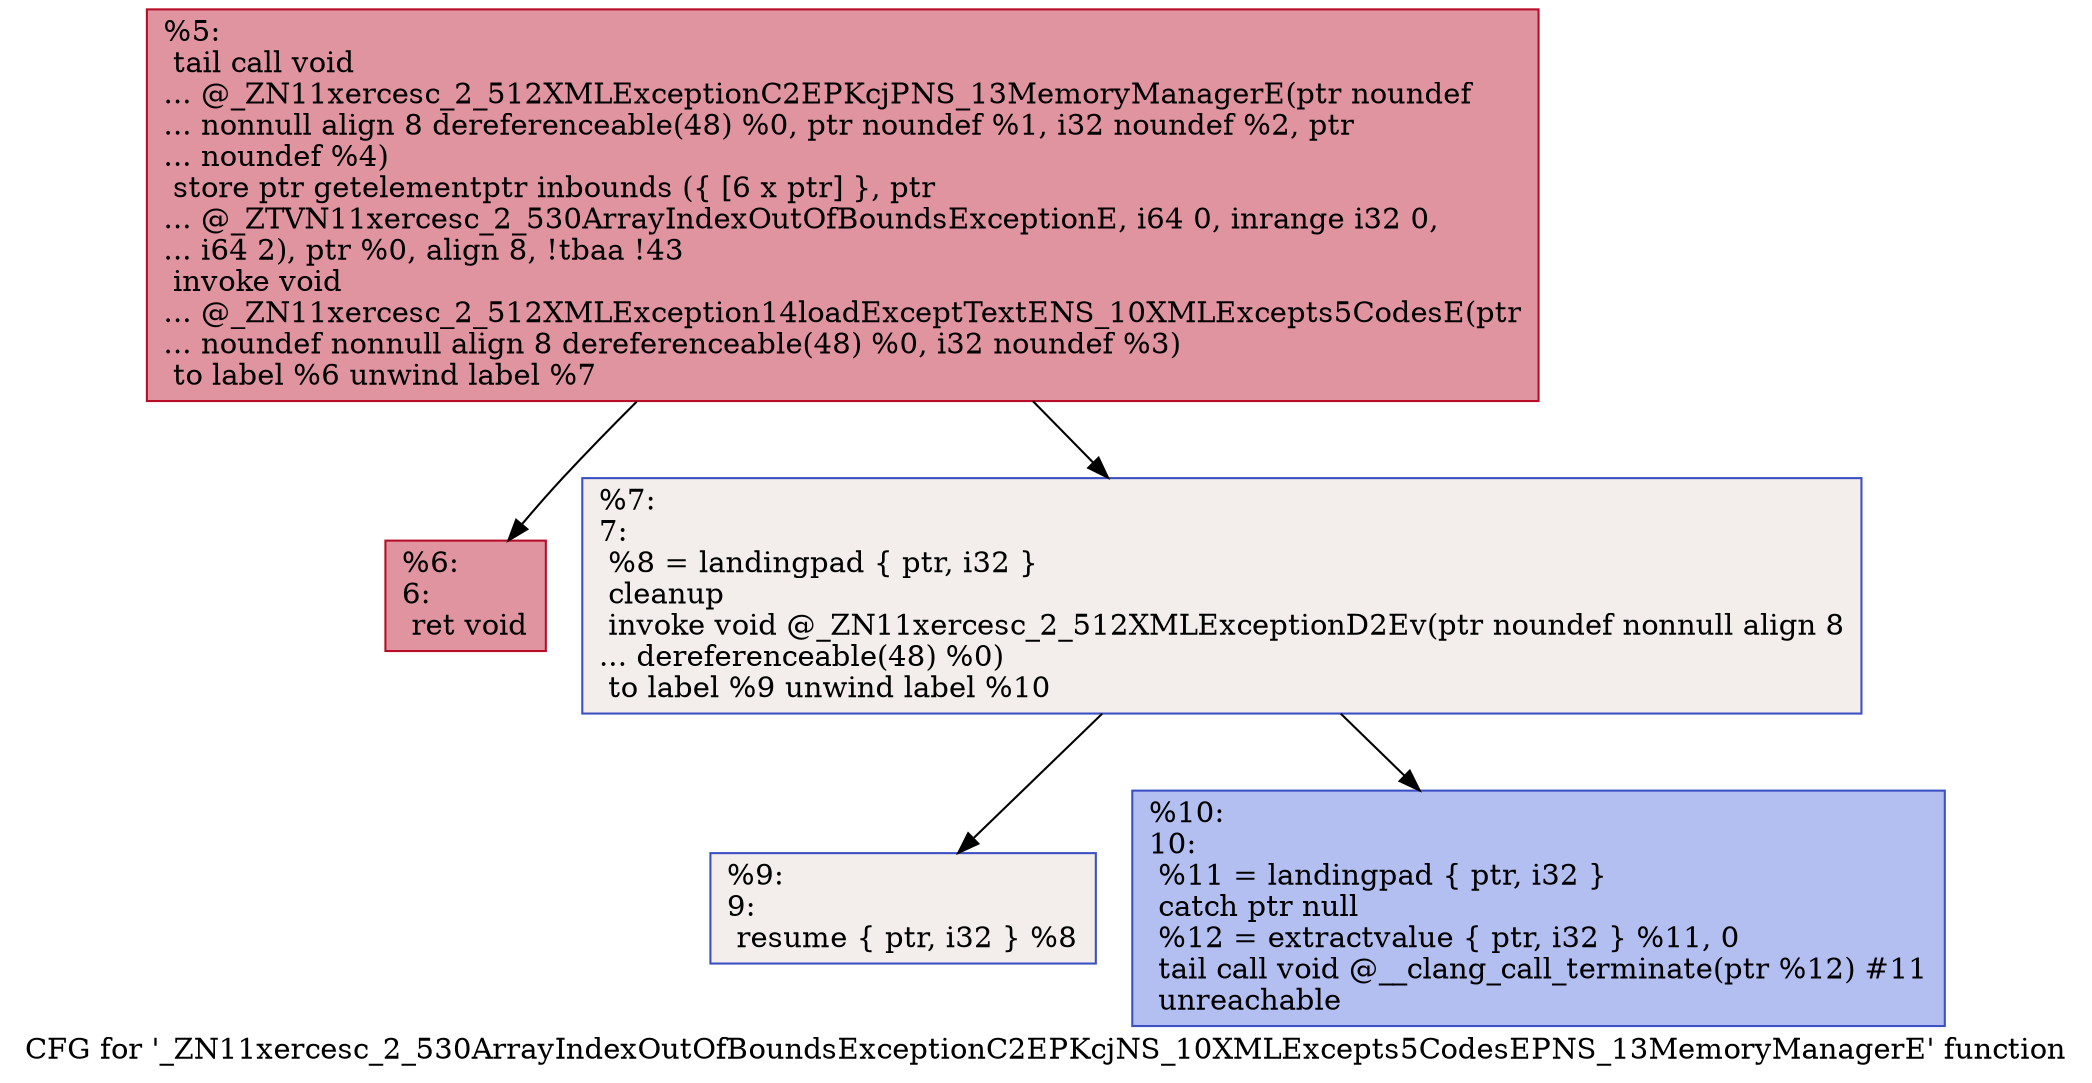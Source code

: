 digraph "CFG for '_ZN11xercesc_2_530ArrayIndexOutOfBoundsExceptionC2EPKcjNS_10XMLExcepts5CodesEPNS_13MemoryManagerE' function" {
	label="CFG for '_ZN11xercesc_2_530ArrayIndexOutOfBoundsExceptionC2EPKcjNS_10XMLExcepts5CodesEPNS_13MemoryManagerE' function";

	Node0x560876e0a370 [shape=record,color="#b70d28ff", style=filled, fillcolor="#b70d2870",label="{%5:\l  tail call void\l... @_ZN11xercesc_2_512XMLExceptionC2EPKcjPNS_13MemoryManagerE(ptr noundef\l... nonnull align 8 dereferenceable(48) %0, ptr noundef %1, i32 noundef %2, ptr\l... noundef %4)\l  store ptr getelementptr inbounds (\{ [6 x ptr] \}, ptr\l... @_ZTVN11xercesc_2_530ArrayIndexOutOfBoundsExceptionE, i64 0, inrange i32 0,\l... i64 2), ptr %0, align 8, !tbaa !43\l  invoke void\l... @_ZN11xercesc_2_512XMLException14loadExceptTextENS_10XMLExcepts5CodesE(ptr\l... noundef nonnull align 8 dereferenceable(48) %0, i32 noundef %3)\l          to label %6 unwind label %7\l}"];
	Node0x560876e0a370 -> Node0x560876e0a6a0;
	Node0x560876e0a370 -> Node0x560876e0a6f0;
	Node0x560876e0a6a0 [shape=record,color="#b70d28ff", style=filled, fillcolor="#b70d2870",label="{%6:\l6:                                                \l  ret void\l}"];
	Node0x560876e0a6f0 [shape=record,color="#3d50c3ff", style=filled, fillcolor="#e5d8d170",label="{%7:\l7:                                                \l  %8 = landingpad \{ ptr, i32 \}\l          cleanup\l  invoke void @_ZN11xercesc_2_512XMLExceptionD2Ev(ptr noundef nonnull align 8\l... dereferenceable(48) %0)\l          to label %9 unwind label %10\l}"];
	Node0x560876e0a6f0 -> Node0x560876e0a200;
	Node0x560876e0a6f0 -> Node0x560876e0a970;
	Node0x560876e0a200 [shape=record,color="#3d50c3ff", style=filled, fillcolor="#e5d8d170",label="{%9:\l9:                                                \l  resume \{ ptr, i32 \} %8\l}"];
	Node0x560876e0a970 [shape=record,color="#3d50c3ff", style=filled, fillcolor="#536edd70",label="{%10:\l10:                                               \l  %11 = landingpad \{ ptr, i32 \}\l          catch ptr null\l  %12 = extractvalue \{ ptr, i32 \} %11, 0\l  tail call void @__clang_call_terminate(ptr %12) #11\l  unreachable\l}"];
}
